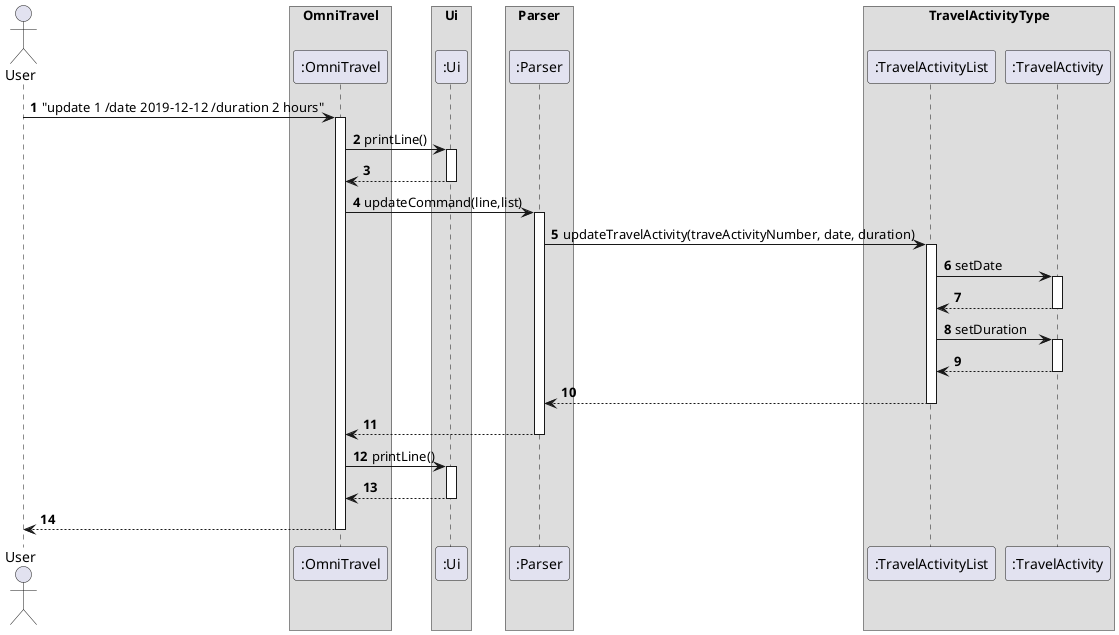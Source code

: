 @startuml
'https://plantuml.com/sequence-diagram

autonumber


actor User as user

box OmniTravel
participant ":OmniTravel" as OmniTravel

box Ui
participant ":Ui" as Ui

box Parser
participant ":Parser" as Parser
end box

box TravelActivityType
participant ":TravelActivityList" as TravelActivityList
participant ":TravelActivity" as TravelActivity
end box

user -> OmniTravel : "update 1 /date 2019-12-12 /duration 2 hours"
activate OmniTravel
OmniTravel -> Ui : printLine()
activate Ui
Ui --> OmniTravel
deactivate Ui
OmniTravel-> Parser : updateCommand(line,list)
activate Parser
Parser -> TravelActivityList: updateTravelActivity(traveActivityNumber, date, duration)
activate TravelActivityList
TravelActivityList -> TravelActivity: setDate
activate TravelActivity
TravelActivity --> TravelActivityList
deactivate TravelActivity
TravelActivityList -> TravelActivity: setDuration
activate TravelActivity
TravelActivity --> TravelActivityList
deactivate TravelActivity
TravelActivityList --> Parser
deactivate TravelActivityList
Parser -->OmniTravel
deactivate Parser
OmniTravel-> Ui : printLine()
activate Ui
Ui -->OmniTravel
deactivate Ui
OmniTravel --> user
deactivate OmniTravel


@enduml